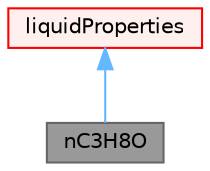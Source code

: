 digraph "nC3H8O"
{
 // LATEX_PDF_SIZE
  bgcolor="transparent";
  edge [fontname=Helvetica,fontsize=10,labelfontname=Helvetica,labelfontsize=10];
  node [fontname=Helvetica,fontsize=10,shape=box,height=0.2,width=0.4];
  Node1 [id="Node000001",label="nC3H8O",height=0.2,width=0.4,color="gray40", fillcolor="grey60", style="filled", fontcolor="black",tooltip="propanol"];
  Node2 -> Node1 [id="edge1_Node000001_Node000002",dir="back",color="steelblue1",style="solid",tooltip=" "];
  Node2 [id="Node000002",label="liquidProperties",height=0.2,width=0.4,color="red", fillcolor="#FFF0F0", style="filled",URL="$classFoam_1_1liquidProperties.html",tooltip="The thermophysical properties of a liquid."];
}
